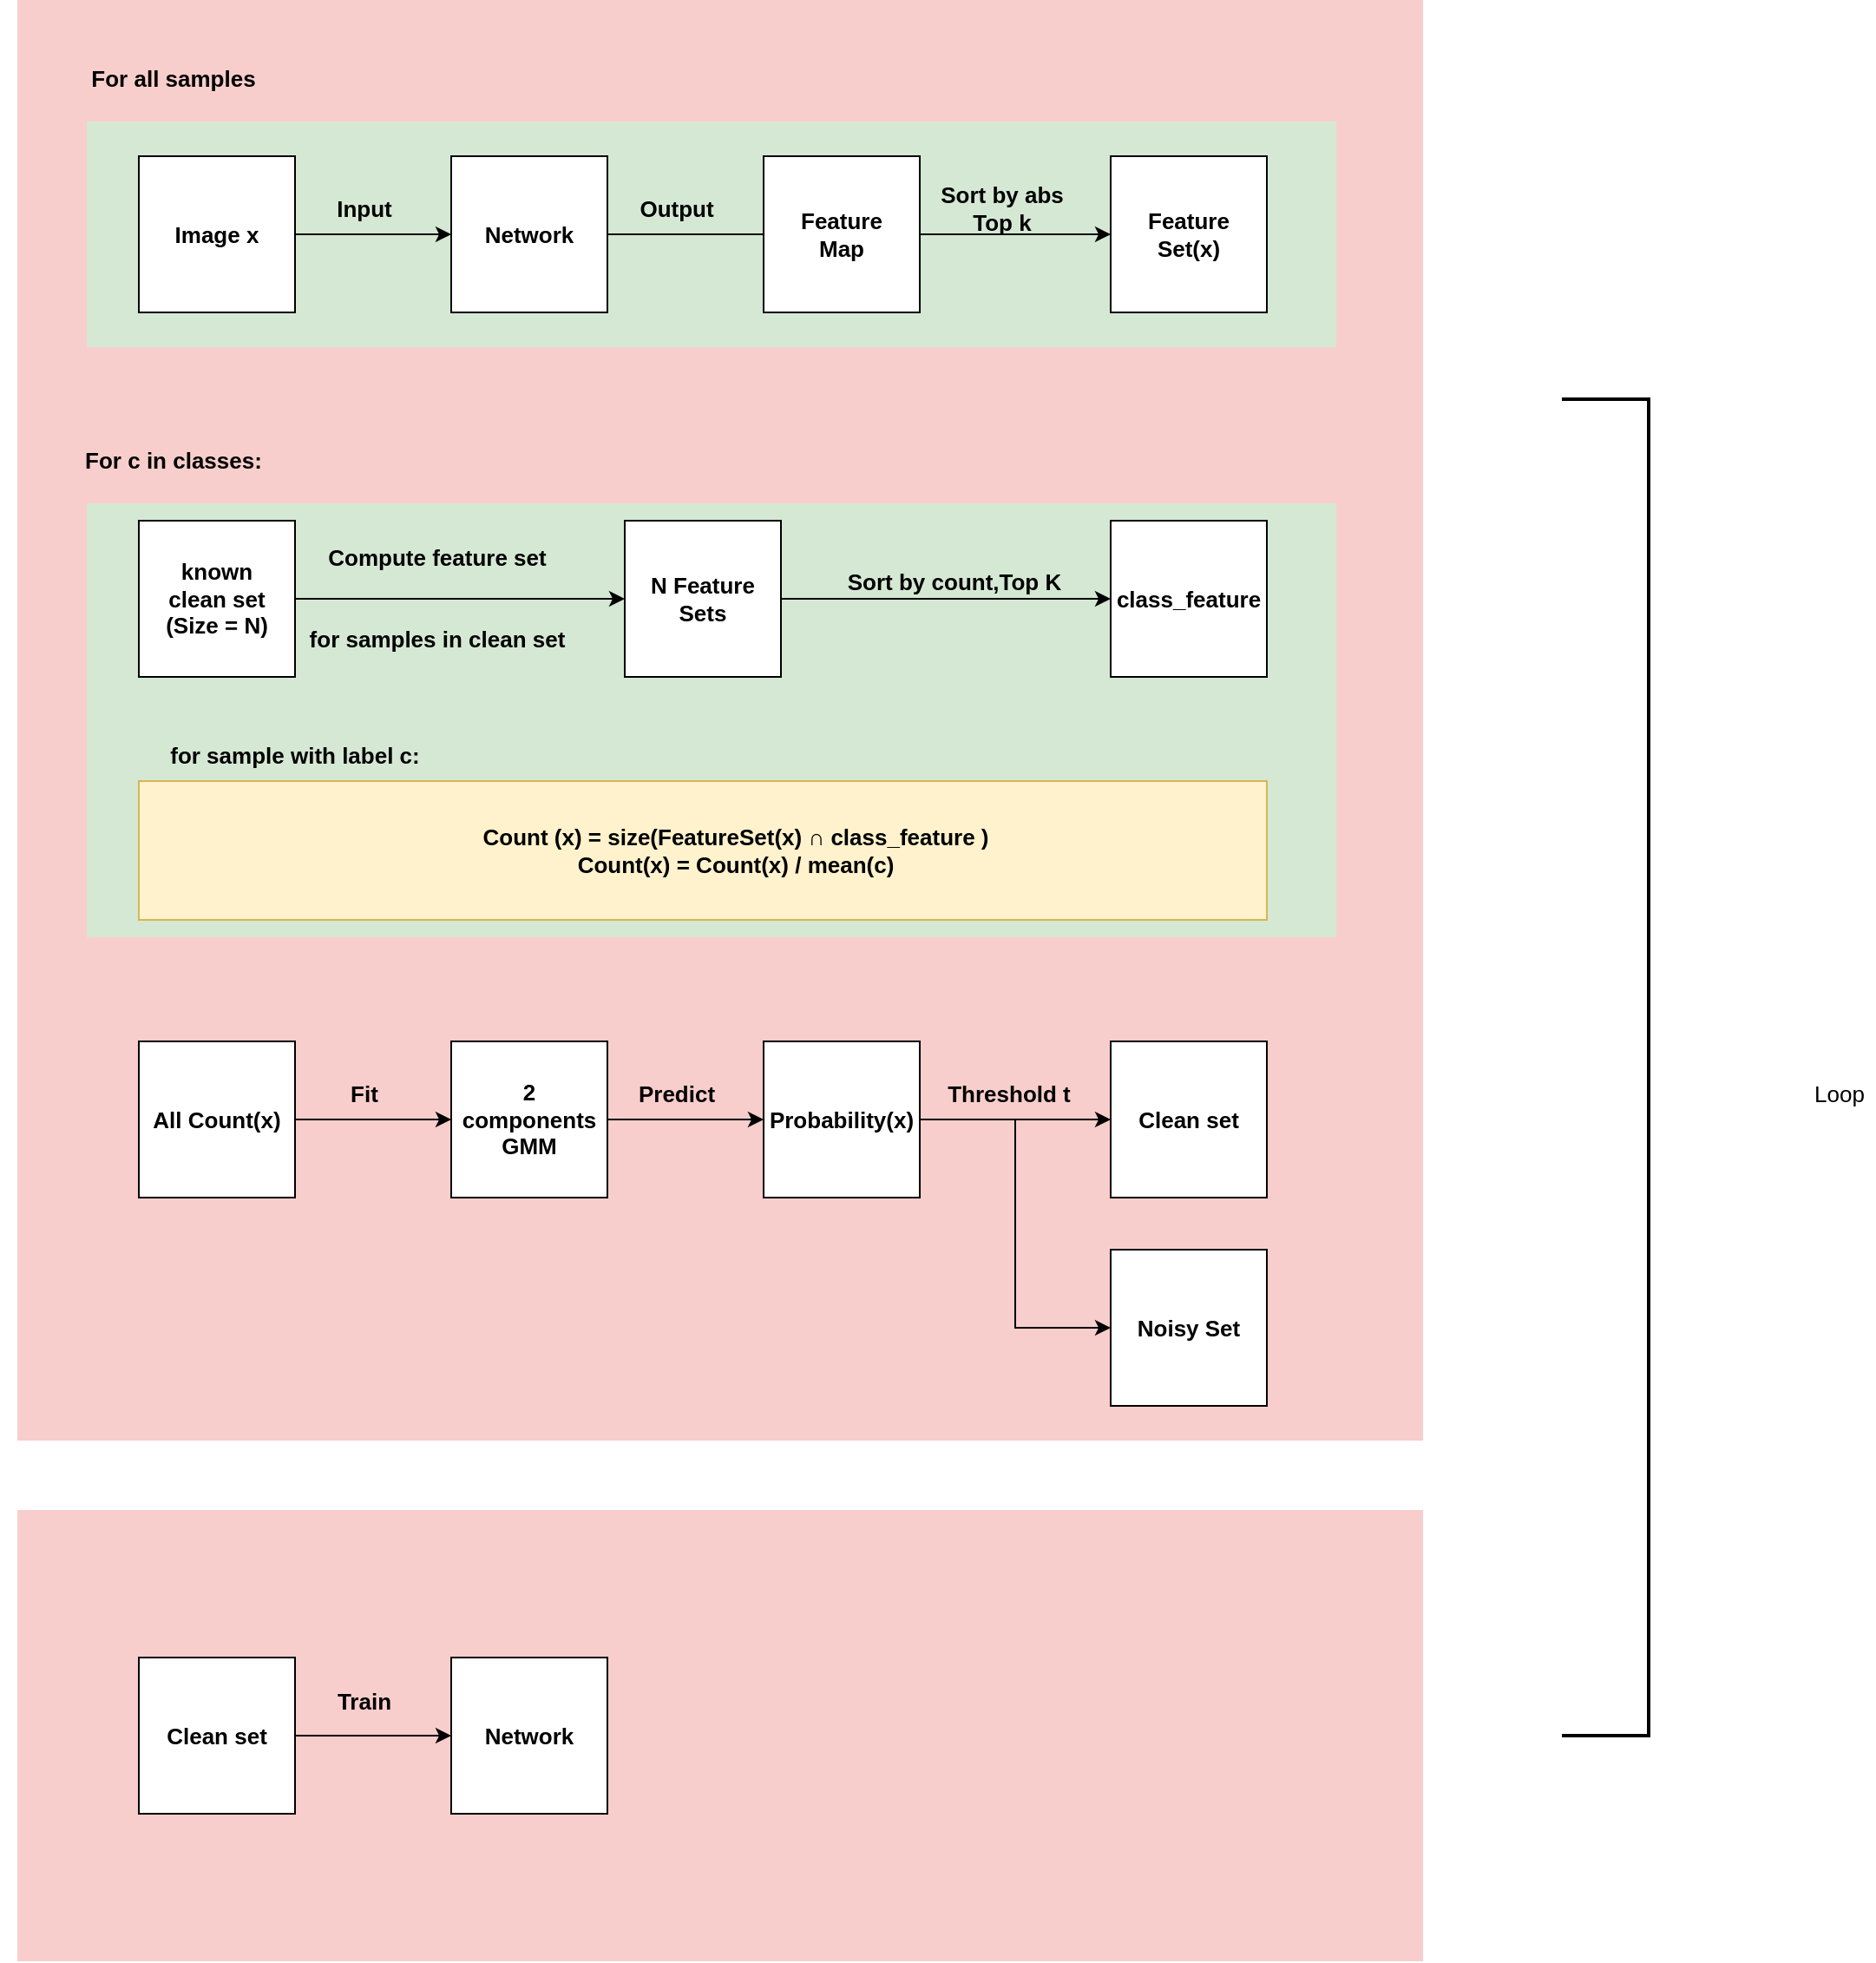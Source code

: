 <mxfile version="14.1.8" type="github">
  <diagram id="_77bt5ySumZhOAhG7SCS" name="Page-1">
    <mxGraphModel dx="3685" dy="1090" grid="1" gridSize="10" guides="1" tooltips="1" connect="1" arrows="1" fold="1" page="1" pageScale="1" pageWidth="827" pageHeight="1169" math="0" shadow="0">
      <root>
        <mxCell id="0" />
        <mxCell id="1" parent="0" />
        <mxCell id="r5eVdayxA1Z1PW6pDV7s-75" value="" style="rounded=0;whiteSpace=wrap;html=1;fontSize=13;fillColor=#f8cecc;strokeColor=none;" vertex="1" parent="1">
          <mxGeometry x="-1590" y="50" width="810" height="830" as="geometry" />
        </mxCell>
        <mxCell id="r5eVdayxA1Z1PW6pDV7s-54" value="" style="rounded=0;whiteSpace=wrap;html=1;fontSize=13;fillColor=#d5e8d4;strokeColor=none;" vertex="1" parent="1">
          <mxGeometry x="-1550" y="340" width="720" height="250" as="geometry" />
        </mxCell>
        <mxCell id="r5eVdayxA1Z1PW6pDV7s-57" value="" style="rounded=0;whiteSpace=wrap;html=1;fontSize=13;fillColor=#fff2cc;strokeColor=#d6b656;" vertex="1" parent="1">
          <mxGeometry x="-1520" y="500" width="650" height="80" as="geometry" />
        </mxCell>
        <mxCell id="r5eVdayxA1Z1PW6pDV7s-42" value="" style="rounded=0;whiteSpace=wrap;html=1;fontSize=13;fillColor=#d5e8d4;strokeColor=none;" vertex="1" parent="1">
          <mxGeometry x="-1550" y="120" width="720" height="130" as="geometry" />
        </mxCell>
        <mxCell id="r5eVdayxA1Z1PW6pDV7s-37" value="&lt;div style=&quot;font-size: 13px;&quot;&gt;Compute feature set&lt;/div&gt;&lt;div style=&quot;font-size: 13px;&quot;&gt;&lt;br style=&quot;font-size: 13px;&quot;&gt;&lt;/div&gt;&lt;div style=&quot;font-size: 13px;&quot;&gt;&lt;br style=&quot;font-size: 13px;&quot;&gt;&lt;/div&gt;&lt;div style=&quot;font-size: 13px;&quot;&gt;for samples in clean set&lt;br style=&quot;font-size: 13px;&quot;&gt;&lt;/div&gt;" style="text;html=1;strokeColor=none;fillColor=none;align=center;verticalAlign=middle;whiteSpace=wrap;rounded=0;fontStyle=1;fontSize=13;" vertex="1" parent="1">
          <mxGeometry x="-1448" y="350" width="200" height="90" as="geometry" />
        </mxCell>
        <object label="" Input="" id="r5eVdayxA1Z1PW6pDV7s-3">
          <mxCell style="edgeStyle=orthogonalEdgeStyle;rounded=0;orthogonalLoop=1;jettySize=auto;html=1;exitX=1;exitY=0.5;exitDx=0;exitDy=0;entryX=0;entryY=0.5;entryDx=0;entryDy=0;fontStyle=1;fontSize=13;" edge="1" parent="1" source="r5eVdayxA1Z1PW6pDV7s-1" target="r5eVdayxA1Z1PW6pDV7s-2">
            <mxGeometry relative="1" as="geometry" />
          </mxCell>
        </object>
        <mxCell id="r5eVdayxA1Z1PW6pDV7s-1" value="Image x" style="rounded=0;whiteSpace=wrap;html=1;fontStyle=1;fontSize=13;" vertex="1" parent="1">
          <mxGeometry x="-1520" y="140" width="90" height="90" as="geometry" />
        </mxCell>
        <mxCell id="r5eVdayxA1Z1PW6pDV7s-43" value="" style="edgeStyle=orthogonalEdgeStyle;rounded=0;orthogonalLoop=1;jettySize=auto;html=1;fontSize=13;fontColor=#000000;entryX=0;entryY=0.5;entryDx=0;entryDy=0;" edge="1" parent="1" source="r5eVdayxA1Z1PW6pDV7s-2" target="r5eVdayxA1Z1PW6pDV7s-7">
          <mxGeometry relative="1" as="geometry">
            <Array as="points">
              <mxPoint x="-1140" y="185" />
            </Array>
          </mxGeometry>
        </mxCell>
        <mxCell id="r5eVdayxA1Z1PW6pDV7s-2" value="Network" style="rounded=0;whiteSpace=wrap;html=1;fontStyle=1;fontSize=13;" vertex="1" parent="1">
          <mxGeometry x="-1340" y="140" width="90" height="90" as="geometry" />
        </mxCell>
        <mxCell id="r5eVdayxA1Z1PW6pDV7s-52" style="edgeStyle=orthogonalEdgeStyle;rounded=0;orthogonalLoop=1;jettySize=auto;html=1;exitX=1;exitY=0.5;exitDx=0;exitDy=0;fontSize=13;fontColor=#000000;" edge="1" parent="1" source="r5eVdayxA1Z1PW6pDV7s-7" target="r5eVdayxA1Z1PW6pDV7s-8">
          <mxGeometry relative="1" as="geometry" />
        </mxCell>
        <mxCell id="r5eVdayxA1Z1PW6pDV7s-7" value="Feature&lt;br style=&quot;font-size: 13px;&quot;&gt;Map" style="rounded=0;whiteSpace=wrap;html=1;fontStyle=1;fontSize=13;" vertex="1" parent="1">
          <mxGeometry x="-1160" y="140" width="90" height="90" as="geometry" />
        </mxCell>
        <mxCell id="r5eVdayxA1Z1PW6pDV7s-8" value="&lt;div style=&quot;font-size: 13px;&quot;&gt;Feature&lt;/div&gt;&lt;div style=&quot;font-size: 13px;&quot;&gt;Set(x)&lt;br style=&quot;font-size: 13px;&quot;&gt;&lt;/div&gt;" style="rounded=0;whiteSpace=wrap;html=1;fontStyle=1;fontSize=13;" vertex="1" parent="1">
          <mxGeometry x="-960" y="140" width="90" height="90" as="geometry" />
        </mxCell>
        <mxCell id="r5eVdayxA1Z1PW6pDV7s-13" value="Input" style="text;html=1;strokeColor=none;fillColor=none;align=center;verticalAlign=middle;whiteSpace=wrap;rounded=0;fontStyle=1;fontSize=13;" vertex="1" parent="1">
          <mxGeometry x="-1410" y="160" width="40" height="20" as="geometry" />
        </mxCell>
        <mxCell id="r5eVdayxA1Z1PW6pDV7s-14" value="Output" style="text;html=1;strokeColor=none;fillColor=none;align=center;verticalAlign=middle;whiteSpace=wrap;rounded=0;fontStyle=1;fontSize=13;" vertex="1" parent="1">
          <mxGeometry x="-1230" y="160" width="40" height="20" as="geometry" />
        </mxCell>
        <mxCell id="r5eVdayxA1Z1PW6pDV7s-32" value="For c in classes:" style="text;html=1;strokeColor=none;fillColor=none;align=center;verticalAlign=middle;whiteSpace=wrap;rounded=0;fontStyle=1;fontSize=13;" vertex="1" parent="1">
          <mxGeometry x="-1600" y="270" width="200" height="90" as="geometry" />
        </mxCell>
        <mxCell id="r5eVdayxA1Z1PW6pDV7s-39" style="edgeStyle=orthogonalEdgeStyle;rounded=0;orthogonalLoop=1;jettySize=auto;html=1;exitX=1;exitY=0.5;exitDx=0;exitDy=0;entryX=0;entryY=0.5;entryDx=0;entryDy=0;fontSize=13;" edge="1" parent="1" source="r5eVdayxA1Z1PW6pDV7s-33" target="r5eVdayxA1Z1PW6pDV7s-35">
          <mxGeometry relative="1" as="geometry" />
        </mxCell>
        <mxCell id="r5eVdayxA1Z1PW6pDV7s-33" value="&lt;div style=&quot;font-size: 13px;&quot;&gt;known &lt;br style=&quot;font-size: 13px;&quot;&gt;&lt;/div&gt;&lt;div style=&quot;font-size: 13px;&quot;&gt;clean set&lt;/div&gt;&lt;div style=&quot;font-size: 13px;&quot;&gt;(Size = N)&lt;br style=&quot;font-size: 13px;&quot;&gt;&lt;/div&gt;" style="rounded=0;whiteSpace=wrap;html=1;fontStyle=1;fontSize=13;" vertex="1" parent="1">
          <mxGeometry x="-1520" y="350" width="90" height="90" as="geometry" />
        </mxCell>
        <mxCell id="r5eVdayxA1Z1PW6pDV7s-47" style="edgeStyle=orthogonalEdgeStyle;rounded=0;orthogonalLoop=1;jettySize=auto;html=1;exitX=1;exitY=0.5;exitDx=0;exitDy=0;entryX=0;entryY=0.5;entryDx=0;entryDy=0;fontSize=13;fontColor=#000000;" edge="1" parent="1" source="r5eVdayxA1Z1PW6pDV7s-35" target="r5eVdayxA1Z1PW6pDV7s-46">
          <mxGeometry relative="1" as="geometry" />
        </mxCell>
        <mxCell id="r5eVdayxA1Z1PW6pDV7s-35" value="N Feature Sets" style="rounded=0;whiteSpace=wrap;html=1;fontStyle=1;fontSize=13;" vertex="1" parent="1">
          <mxGeometry x="-1240" y="350" width="90" height="90" as="geometry" />
        </mxCell>
        <mxCell id="r5eVdayxA1Z1PW6pDV7s-46" value="class_feature" style="rounded=0;whiteSpace=wrap;html=1;fontStyle=1;fontSize=13;" vertex="1" parent="1">
          <mxGeometry x="-960" y="350" width="90" height="90" as="geometry" />
        </mxCell>
        <mxCell id="r5eVdayxA1Z1PW6pDV7s-49" value="Sort by count,Top K" style="text;html=1;strokeColor=none;fillColor=none;align=center;verticalAlign=middle;whiteSpace=wrap;rounded=0;fontStyle=1;fontSize=13;" vertex="1" parent="1">
          <mxGeometry x="-1150" y="340" width="200" height="90" as="geometry" />
        </mxCell>
        <mxCell id="r5eVdayxA1Z1PW6pDV7s-11" value="&lt;div style=&quot;font-size: 13px;&quot;&gt;Sort by abs&lt;/div&gt;&lt;div style=&quot;font-size: 13px;&quot;&gt;Top k&lt;br style=&quot;font-size: 13px;&quot;&gt;&lt;/div&gt;" style="text;html=1;strokeColor=none;fillColor=none;align=center;verticalAlign=middle;whiteSpace=wrap;rounded=0;fontStyle=1;fontSize=13;" vertex="1" parent="1">
          <mxGeometry x="-1060" y="145" width="75" height="50" as="geometry" />
        </mxCell>
        <mxCell id="r5eVdayxA1Z1PW6pDV7s-55" value="For all samples" style="text;html=1;strokeColor=none;fillColor=none;align=center;verticalAlign=middle;whiteSpace=wrap;rounded=0;fontStyle=1;fontSize=13;" vertex="1" parent="1">
          <mxGeometry x="-1600" y="50" width="200" height="90" as="geometry" />
        </mxCell>
        <mxCell id="r5eVdayxA1Z1PW6pDV7s-56" value="for sample with label c:" style="text;html=1;strokeColor=none;fillColor=none;align=center;verticalAlign=middle;whiteSpace=wrap;rounded=0;fontStyle=1;fontSize=13;" vertex="1" parent="1">
          <mxGeometry x="-1530" y="440" width="200" height="90" as="geometry" />
        </mxCell>
        <mxCell id="r5eVdayxA1Z1PW6pDV7s-58" value="&lt;div style=&quot;font-size: 13px;&quot;&gt;Count (x) = size(FeatureSet(x) ∩ class_feature ) &lt;br style=&quot;font-size: 13px;&quot;&gt;&lt;/div&gt;&lt;div style=&quot;font-size: 13px;&quot;&gt;Count(x) = Count(x) / mean(c)&lt;br style=&quot;font-size: 13px;&quot;&gt;&lt;/div&gt;" style="text;html=1;strokeColor=none;fillColor=none;align=center;verticalAlign=middle;whiteSpace=wrap;rounded=0;fontStyle=1;fontSize=13;" vertex="1" parent="1">
          <mxGeometry x="-1531" y="500" width="710" height="80" as="geometry" />
        </mxCell>
        <mxCell id="r5eVdayxA1Z1PW6pDV7s-63" style="edgeStyle=orthogonalEdgeStyle;rounded=0;orthogonalLoop=1;jettySize=auto;html=1;exitX=1;exitY=0.5;exitDx=0;exitDy=0;entryX=0;entryY=0.5;entryDx=0;entryDy=0;fontSize=13;fontColor=#000000;" edge="1" parent="1" source="r5eVdayxA1Z1PW6pDV7s-61" target="r5eVdayxA1Z1PW6pDV7s-62">
          <mxGeometry relative="1" as="geometry" />
        </mxCell>
        <mxCell id="r5eVdayxA1Z1PW6pDV7s-61" value="All Count(x)" style="rounded=0;whiteSpace=wrap;html=1;fontStyle=1;fontSize=13;" vertex="1" parent="1">
          <mxGeometry x="-1520" y="650" width="90" height="90" as="geometry" />
        </mxCell>
        <mxCell id="r5eVdayxA1Z1PW6pDV7s-67" style="edgeStyle=orthogonalEdgeStyle;rounded=0;orthogonalLoop=1;jettySize=auto;html=1;exitX=1;exitY=0.5;exitDx=0;exitDy=0;entryX=0;entryY=0.5;entryDx=0;entryDy=0;fontSize=13;fontColor=#000000;" edge="1" parent="1" source="r5eVdayxA1Z1PW6pDV7s-62" target="r5eVdayxA1Z1PW6pDV7s-66">
          <mxGeometry relative="1" as="geometry" />
        </mxCell>
        <mxCell id="r5eVdayxA1Z1PW6pDV7s-62" value="2 components GMM" style="rounded=0;whiteSpace=wrap;html=1;fontStyle=1;fontSize=13;" vertex="1" parent="1">
          <mxGeometry x="-1340" y="650" width="90" height="90" as="geometry" />
        </mxCell>
        <mxCell id="r5eVdayxA1Z1PW6pDV7s-64" value="Fit" style="text;html=1;strokeColor=none;fillColor=none;align=center;verticalAlign=middle;whiteSpace=wrap;rounded=0;fontStyle=1;fontSize=13;" vertex="1" parent="1">
          <mxGeometry x="-1410" y="670" width="40" height="20" as="geometry" />
        </mxCell>
        <mxCell id="r5eVdayxA1Z1PW6pDV7s-71" style="edgeStyle=orthogonalEdgeStyle;rounded=0;orthogonalLoop=1;jettySize=auto;html=1;exitX=1;exitY=0.5;exitDx=0;exitDy=0;entryX=0;entryY=0.5;entryDx=0;entryDy=0;fontSize=13;fontColor=#000000;" edge="1" parent="1" source="r5eVdayxA1Z1PW6pDV7s-66" target="r5eVdayxA1Z1PW6pDV7s-70">
          <mxGeometry relative="1" as="geometry" />
        </mxCell>
        <mxCell id="r5eVdayxA1Z1PW6pDV7s-74" style="edgeStyle=orthogonalEdgeStyle;rounded=0;orthogonalLoop=1;jettySize=auto;html=1;exitX=1;exitY=0.5;exitDx=0;exitDy=0;entryX=0;entryY=0.5;entryDx=0;entryDy=0;fontSize=13;fontColor=#000000;" edge="1" parent="1" source="r5eVdayxA1Z1PW6pDV7s-66" target="r5eVdayxA1Z1PW6pDV7s-73">
          <mxGeometry relative="1" as="geometry" />
        </mxCell>
        <mxCell id="r5eVdayxA1Z1PW6pDV7s-66" value="Probability(x)" style="rounded=0;whiteSpace=wrap;html=1;fontStyle=1;fontSize=13;" vertex="1" parent="1">
          <mxGeometry x="-1160" y="650" width="90" height="90" as="geometry" />
        </mxCell>
        <mxCell id="r5eVdayxA1Z1PW6pDV7s-68" value="Predict" style="text;html=1;strokeColor=none;fillColor=none;align=center;verticalAlign=middle;whiteSpace=wrap;rounded=0;fontStyle=1;fontSize=13;" vertex="1" parent="1">
          <mxGeometry x="-1230" y="670" width="40" height="20" as="geometry" />
        </mxCell>
        <mxCell id="r5eVdayxA1Z1PW6pDV7s-70" value="Clean set" style="rounded=0;whiteSpace=wrap;html=1;fontStyle=1;fontSize=13;" vertex="1" parent="1">
          <mxGeometry x="-960" y="650" width="90" height="90" as="geometry" />
        </mxCell>
        <mxCell id="r5eVdayxA1Z1PW6pDV7s-72" value="Threshold t" style="text;html=1;strokeColor=none;fillColor=none;align=center;verticalAlign=middle;whiteSpace=wrap;rounded=0;fontStyle=1;fontSize=13;" vertex="1" parent="1">
          <mxGeometry x="-1060" y="670" width="82.5" height="20" as="geometry" />
        </mxCell>
        <mxCell id="r5eVdayxA1Z1PW6pDV7s-73" value="Noisy Set" style="rounded=0;whiteSpace=wrap;html=1;fontStyle=1;fontSize=13;" vertex="1" parent="1">
          <mxGeometry x="-960" y="770" width="90" height="90" as="geometry" />
        </mxCell>
        <mxCell id="r5eVdayxA1Z1PW6pDV7s-77" value="" style="rounded=0;whiteSpace=wrap;html=1;fontSize=13;fillColor=#f8cecc;strokeColor=none;" vertex="1" parent="1">
          <mxGeometry x="-1590" y="920" width="810" height="260" as="geometry" />
        </mxCell>
        <mxCell id="r5eVdayxA1Z1PW6pDV7s-80" style="edgeStyle=orthogonalEdgeStyle;rounded=0;orthogonalLoop=1;jettySize=auto;html=1;exitX=1;exitY=0.5;exitDx=0;exitDy=0;entryX=0;entryY=0.5;entryDx=0;entryDy=0;fontSize=13;fontColor=#000000;" edge="1" parent="1" source="r5eVdayxA1Z1PW6pDV7s-78" target="r5eVdayxA1Z1PW6pDV7s-79">
          <mxGeometry relative="1" as="geometry" />
        </mxCell>
        <mxCell id="r5eVdayxA1Z1PW6pDV7s-78" value="Clean set" style="rounded=0;whiteSpace=wrap;html=1;fontStyle=1;fontSize=13;" vertex="1" parent="1">
          <mxGeometry x="-1520" y="1005" width="90" height="90" as="geometry" />
        </mxCell>
        <mxCell id="r5eVdayxA1Z1PW6pDV7s-79" value="Network" style="rounded=0;whiteSpace=wrap;html=1;fontStyle=1;fontSize=13;" vertex="1" parent="1">
          <mxGeometry x="-1340" y="1005" width="90" height="90" as="geometry" />
        </mxCell>
        <mxCell id="r5eVdayxA1Z1PW6pDV7s-81" value="Train" style="text;html=1;strokeColor=none;fillColor=none;align=center;verticalAlign=middle;whiteSpace=wrap;rounded=0;fontStyle=1;fontSize=13;" vertex="1" parent="1">
          <mxGeometry x="-1410" y="1020" width="40" height="20" as="geometry" />
        </mxCell>
        <mxCell id="r5eVdayxA1Z1PW6pDV7s-82" value="" style="strokeWidth=2;html=1;shape=mxgraph.flowchart.annotation_1;align=left;pointerEvents=1;rounded=0;fontSize=13;fontColor=#000000;rotation=-180;" vertex="1" parent="1">
          <mxGeometry x="-700" y="280" width="50" height="770" as="geometry" />
        </mxCell>
        <mxCell id="r5eVdayxA1Z1PW6pDV7s-83" value="Loop" style="text;html=1;strokeColor=none;fillColor=none;align=center;verticalAlign=middle;whiteSpace=wrap;rounded=0;fontSize=13;fontColor=#000000;" vertex="1" parent="1">
          <mxGeometry x="-560" y="670" width="40" height="20" as="geometry" />
        </mxCell>
      </root>
    </mxGraphModel>
  </diagram>
</mxfile>
